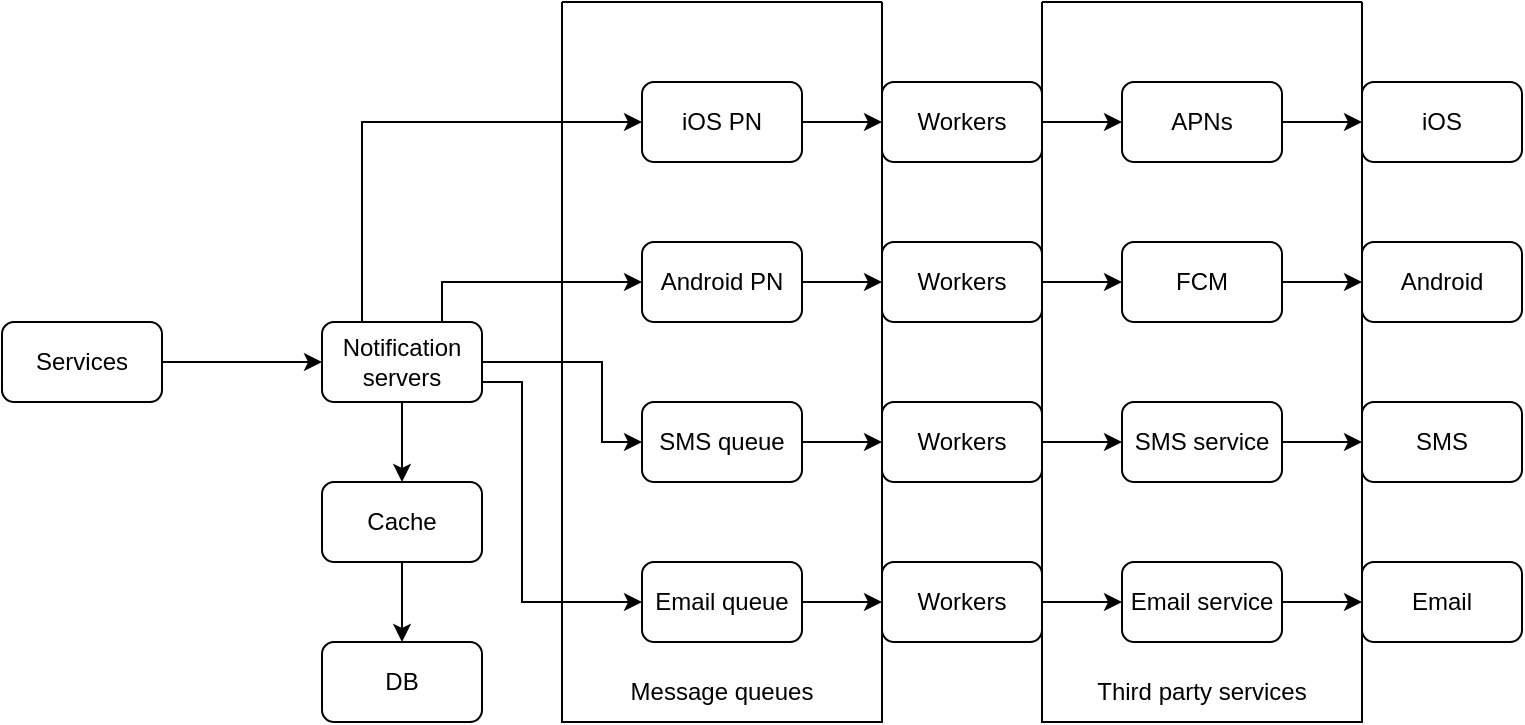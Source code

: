 <mxfile version="23.1.1" type="device">
  <diagram id="5XK8QlfNFUtluHXEVsSS" name="Page-1">
    <mxGraphModel dx="882" dy="578" grid="1" gridSize="10" guides="1" tooltips="1" connect="1" arrows="1" fold="1" page="1" pageScale="1" pageWidth="850" pageHeight="1100" math="0" shadow="0">
      <root>
        <mxCell id="0" />
        <mxCell id="1" parent="0" />
        <mxCell id="zerk3sANQ7iGWGBt3IxB-22" style="edgeStyle=orthogonalEdgeStyle;rounded=0;orthogonalLoop=1;jettySize=auto;html=1;exitX=1;exitY=0.5;exitDx=0;exitDy=0;entryX=0;entryY=0.5;entryDx=0;entryDy=0;" edge="1" parent="1" source="zerk3sANQ7iGWGBt3IxB-1" target="zerk3sANQ7iGWGBt3IxB-2">
          <mxGeometry relative="1" as="geometry" />
        </mxCell>
        <mxCell id="zerk3sANQ7iGWGBt3IxB-1" value="Services" style="rounded=1;whiteSpace=wrap;html=1;" vertex="1" parent="1">
          <mxGeometry x="40" y="160" width="80" height="40" as="geometry" />
        </mxCell>
        <mxCell id="zerk3sANQ7iGWGBt3IxB-23" style="edgeStyle=orthogonalEdgeStyle;rounded=0;orthogonalLoop=1;jettySize=auto;html=1;exitX=0.5;exitY=1;exitDx=0;exitDy=0;entryX=0.5;entryY=0;entryDx=0;entryDy=0;" edge="1" parent="1" source="zerk3sANQ7iGWGBt3IxB-2" target="zerk3sANQ7iGWGBt3IxB-19">
          <mxGeometry relative="1" as="geometry" />
        </mxCell>
        <mxCell id="zerk3sANQ7iGWGBt3IxB-26" style="edgeStyle=orthogonalEdgeStyle;rounded=0;orthogonalLoop=1;jettySize=auto;html=1;exitX=0.25;exitY=0;exitDx=0;exitDy=0;entryX=0;entryY=0.5;entryDx=0;entryDy=0;" edge="1" parent="1" source="zerk3sANQ7iGWGBt3IxB-2" target="zerk3sANQ7iGWGBt3IxB-3">
          <mxGeometry relative="1" as="geometry" />
        </mxCell>
        <mxCell id="zerk3sANQ7iGWGBt3IxB-27" style="edgeStyle=orthogonalEdgeStyle;rounded=0;orthogonalLoop=1;jettySize=auto;html=1;exitX=0.75;exitY=0;exitDx=0;exitDy=0;entryX=0;entryY=0.5;entryDx=0;entryDy=0;" edge="1" parent="1" source="zerk3sANQ7iGWGBt3IxB-2" target="zerk3sANQ7iGWGBt3IxB-4">
          <mxGeometry relative="1" as="geometry" />
        </mxCell>
        <mxCell id="zerk3sANQ7iGWGBt3IxB-28" style="edgeStyle=orthogonalEdgeStyle;rounded=0;orthogonalLoop=1;jettySize=auto;html=1;exitX=1;exitY=0.75;exitDx=0;exitDy=0;entryX=0;entryY=0.5;entryDx=0;entryDy=0;" edge="1" parent="1" source="zerk3sANQ7iGWGBt3IxB-2" target="zerk3sANQ7iGWGBt3IxB-6">
          <mxGeometry relative="1" as="geometry">
            <Array as="points">
              <mxPoint x="300" y="190" />
              <mxPoint x="300" y="300" />
            </Array>
          </mxGeometry>
        </mxCell>
        <mxCell id="zerk3sANQ7iGWGBt3IxB-29" style="edgeStyle=orthogonalEdgeStyle;rounded=0;orthogonalLoop=1;jettySize=auto;html=1;exitX=1;exitY=0.5;exitDx=0;exitDy=0;entryX=0;entryY=0.5;entryDx=0;entryDy=0;" edge="1" parent="1" source="zerk3sANQ7iGWGBt3IxB-2" target="zerk3sANQ7iGWGBt3IxB-5">
          <mxGeometry relative="1" as="geometry">
            <Array as="points">
              <mxPoint x="340" y="180" />
              <mxPoint x="340" y="220" />
            </Array>
          </mxGeometry>
        </mxCell>
        <mxCell id="zerk3sANQ7iGWGBt3IxB-2" value="Notification servers" style="rounded=1;whiteSpace=wrap;html=1;" vertex="1" parent="1">
          <mxGeometry x="200" y="160" width="80" height="40" as="geometry" />
        </mxCell>
        <mxCell id="zerk3sANQ7iGWGBt3IxB-30" style="edgeStyle=orthogonalEdgeStyle;rounded=0;orthogonalLoop=1;jettySize=auto;html=1;exitX=1;exitY=0.5;exitDx=0;exitDy=0;entryX=0;entryY=0.5;entryDx=0;entryDy=0;" edge="1" parent="1" source="zerk3sANQ7iGWGBt3IxB-3" target="zerk3sANQ7iGWGBt3IxB-7">
          <mxGeometry relative="1" as="geometry" />
        </mxCell>
        <mxCell id="zerk3sANQ7iGWGBt3IxB-3" value="iOS PN" style="rounded=1;whiteSpace=wrap;html=1;" vertex="1" parent="1">
          <mxGeometry x="360" y="40" width="80" height="40" as="geometry" />
        </mxCell>
        <mxCell id="zerk3sANQ7iGWGBt3IxB-34" style="edgeStyle=orthogonalEdgeStyle;rounded=0;orthogonalLoop=1;jettySize=auto;html=1;exitX=1;exitY=0.5;exitDx=0;exitDy=0;entryX=0;entryY=0.5;entryDx=0;entryDy=0;" edge="1" parent="1" source="zerk3sANQ7iGWGBt3IxB-4" target="zerk3sANQ7iGWGBt3IxB-8">
          <mxGeometry relative="1" as="geometry" />
        </mxCell>
        <mxCell id="zerk3sANQ7iGWGBt3IxB-4" value="Android PN" style="rounded=1;whiteSpace=wrap;html=1;" vertex="1" parent="1">
          <mxGeometry x="360" y="120" width="80" height="40" as="geometry" />
        </mxCell>
        <mxCell id="zerk3sANQ7iGWGBt3IxB-37" style="edgeStyle=orthogonalEdgeStyle;rounded=0;orthogonalLoop=1;jettySize=auto;html=1;exitX=1;exitY=0.5;exitDx=0;exitDy=0;entryX=0;entryY=0.5;entryDx=0;entryDy=0;" edge="1" parent="1" source="zerk3sANQ7iGWGBt3IxB-5" target="zerk3sANQ7iGWGBt3IxB-9">
          <mxGeometry relative="1" as="geometry" />
        </mxCell>
        <mxCell id="zerk3sANQ7iGWGBt3IxB-5" value="SMS queue" style="rounded=1;whiteSpace=wrap;html=1;" vertex="1" parent="1">
          <mxGeometry x="360" y="200" width="80" height="40" as="geometry" />
        </mxCell>
        <mxCell id="zerk3sANQ7iGWGBt3IxB-40" style="edgeStyle=orthogonalEdgeStyle;rounded=0;orthogonalLoop=1;jettySize=auto;html=1;exitX=1;exitY=0.5;exitDx=0;exitDy=0;" edge="1" parent="1" source="zerk3sANQ7iGWGBt3IxB-6" target="zerk3sANQ7iGWGBt3IxB-10">
          <mxGeometry relative="1" as="geometry" />
        </mxCell>
        <mxCell id="zerk3sANQ7iGWGBt3IxB-6" value="Email queue" style="rounded=1;whiteSpace=wrap;html=1;" vertex="1" parent="1">
          <mxGeometry x="360" y="280" width="80" height="40" as="geometry" />
        </mxCell>
        <mxCell id="zerk3sANQ7iGWGBt3IxB-31" style="edgeStyle=orthogonalEdgeStyle;rounded=0;orthogonalLoop=1;jettySize=auto;html=1;exitX=1;exitY=0.5;exitDx=0;exitDy=0;entryX=0;entryY=0.5;entryDx=0;entryDy=0;" edge="1" parent="1" source="zerk3sANQ7iGWGBt3IxB-7" target="zerk3sANQ7iGWGBt3IxB-15">
          <mxGeometry relative="1" as="geometry" />
        </mxCell>
        <mxCell id="zerk3sANQ7iGWGBt3IxB-7" value="Workers" style="rounded=1;whiteSpace=wrap;html=1;" vertex="1" parent="1">
          <mxGeometry x="480" y="40" width="80" height="40" as="geometry" />
        </mxCell>
        <mxCell id="zerk3sANQ7iGWGBt3IxB-35" style="edgeStyle=orthogonalEdgeStyle;rounded=0;orthogonalLoop=1;jettySize=auto;html=1;exitX=1;exitY=0.5;exitDx=0;exitDy=0;entryX=0;entryY=0.5;entryDx=0;entryDy=0;" edge="1" parent="1" source="zerk3sANQ7iGWGBt3IxB-8" target="zerk3sANQ7iGWGBt3IxB-16">
          <mxGeometry relative="1" as="geometry" />
        </mxCell>
        <mxCell id="zerk3sANQ7iGWGBt3IxB-8" value="Workers" style="rounded=1;whiteSpace=wrap;html=1;" vertex="1" parent="1">
          <mxGeometry x="480" y="120" width="80" height="40" as="geometry" />
        </mxCell>
        <mxCell id="zerk3sANQ7iGWGBt3IxB-38" style="edgeStyle=orthogonalEdgeStyle;rounded=0;orthogonalLoop=1;jettySize=auto;html=1;exitX=1;exitY=0.5;exitDx=0;exitDy=0;entryX=0;entryY=0.5;entryDx=0;entryDy=0;" edge="1" parent="1" source="zerk3sANQ7iGWGBt3IxB-9" target="zerk3sANQ7iGWGBt3IxB-17">
          <mxGeometry relative="1" as="geometry" />
        </mxCell>
        <mxCell id="zerk3sANQ7iGWGBt3IxB-9" value="Workers" style="rounded=1;whiteSpace=wrap;html=1;" vertex="1" parent="1">
          <mxGeometry x="480" y="200" width="80" height="40" as="geometry" />
        </mxCell>
        <mxCell id="zerk3sANQ7iGWGBt3IxB-41" style="edgeStyle=orthogonalEdgeStyle;rounded=0;orthogonalLoop=1;jettySize=auto;html=1;exitX=1;exitY=0.5;exitDx=0;exitDy=0;entryX=0;entryY=0.5;entryDx=0;entryDy=0;" edge="1" parent="1" source="zerk3sANQ7iGWGBt3IxB-10" target="zerk3sANQ7iGWGBt3IxB-18">
          <mxGeometry relative="1" as="geometry" />
        </mxCell>
        <mxCell id="zerk3sANQ7iGWGBt3IxB-10" value="Workers" style="rounded=1;whiteSpace=wrap;html=1;" vertex="1" parent="1">
          <mxGeometry x="480" y="280" width="80" height="40" as="geometry" />
        </mxCell>
        <mxCell id="zerk3sANQ7iGWGBt3IxB-11" value="iOS" style="rounded=1;whiteSpace=wrap;html=1;" vertex="1" parent="1">
          <mxGeometry x="720" y="40" width="80" height="40" as="geometry" />
        </mxCell>
        <mxCell id="zerk3sANQ7iGWGBt3IxB-12" value="Android" style="rounded=1;whiteSpace=wrap;html=1;" vertex="1" parent="1">
          <mxGeometry x="720" y="120" width="80" height="40" as="geometry" />
        </mxCell>
        <mxCell id="zerk3sANQ7iGWGBt3IxB-13" value="SMS" style="rounded=1;whiteSpace=wrap;html=1;" vertex="1" parent="1">
          <mxGeometry x="720" y="200" width="80" height="40" as="geometry" />
        </mxCell>
        <mxCell id="zerk3sANQ7iGWGBt3IxB-14" value="Email" style="rounded=1;whiteSpace=wrap;html=1;" vertex="1" parent="1">
          <mxGeometry x="720" y="280" width="80" height="40" as="geometry" />
        </mxCell>
        <mxCell id="zerk3sANQ7iGWGBt3IxB-33" style="edgeStyle=orthogonalEdgeStyle;rounded=0;orthogonalLoop=1;jettySize=auto;html=1;exitX=1;exitY=0.5;exitDx=0;exitDy=0;entryX=0;entryY=0.5;entryDx=0;entryDy=0;" edge="1" parent="1" source="zerk3sANQ7iGWGBt3IxB-15" target="zerk3sANQ7iGWGBt3IxB-11">
          <mxGeometry relative="1" as="geometry" />
        </mxCell>
        <mxCell id="zerk3sANQ7iGWGBt3IxB-15" value="APNs" style="rounded=1;whiteSpace=wrap;html=1;" vertex="1" parent="1">
          <mxGeometry x="600" y="40" width="80" height="40" as="geometry" />
        </mxCell>
        <mxCell id="zerk3sANQ7iGWGBt3IxB-36" style="edgeStyle=orthogonalEdgeStyle;rounded=0;orthogonalLoop=1;jettySize=auto;html=1;exitX=1;exitY=0.5;exitDx=0;exitDy=0;entryX=0;entryY=0.5;entryDx=0;entryDy=0;" edge="1" parent="1" source="zerk3sANQ7iGWGBt3IxB-16" target="zerk3sANQ7iGWGBt3IxB-12">
          <mxGeometry relative="1" as="geometry" />
        </mxCell>
        <mxCell id="zerk3sANQ7iGWGBt3IxB-16" value="FCM" style="rounded=1;whiteSpace=wrap;html=1;" vertex="1" parent="1">
          <mxGeometry x="600" y="120" width="80" height="40" as="geometry" />
        </mxCell>
        <mxCell id="zerk3sANQ7iGWGBt3IxB-39" style="edgeStyle=orthogonalEdgeStyle;rounded=0;orthogonalLoop=1;jettySize=auto;html=1;exitX=1;exitY=0.5;exitDx=0;exitDy=0;entryX=0;entryY=0.5;entryDx=0;entryDy=0;" edge="1" parent="1" source="zerk3sANQ7iGWGBt3IxB-17" target="zerk3sANQ7iGWGBt3IxB-13">
          <mxGeometry relative="1" as="geometry" />
        </mxCell>
        <mxCell id="zerk3sANQ7iGWGBt3IxB-17" value="SMS service" style="rounded=1;whiteSpace=wrap;html=1;" vertex="1" parent="1">
          <mxGeometry x="600" y="200" width="80" height="40" as="geometry" />
        </mxCell>
        <mxCell id="zerk3sANQ7iGWGBt3IxB-42" style="edgeStyle=orthogonalEdgeStyle;rounded=0;orthogonalLoop=1;jettySize=auto;html=1;exitX=1;exitY=0.5;exitDx=0;exitDy=0;entryX=0;entryY=0.5;entryDx=0;entryDy=0;" edge="1" parent="1" source="zerk3sANQ7iGWGBt3IxB-18" target="zerk3sANQ7iGWGBt3IxB-14">
          <mxGeometry relative="1" as="geometry" />
        </mxCell>
        <mxCell id="zerk3sANQ7iGWGBt3IxB-18" value="Email service" style="rounded=1;whiteSpace=wrap;html=1;" vertex="1" parent="1">
          <mxGeometry x="600" y="280" width="80" height="40" as="geometry" />
        </mxCell>
        <mxCell id="zerk3sANQ7iGWGBt3IxB-24" style="edgeStyle=orthogonalEdgeStyle;rounded=0;orthogonalLoop=1;jettySize=auto;html=1;exitX=0.5;exitY=1;exitDx=0;exitDy=0;entryX=0.5;entryY=0;entryDx=0;entryDy=0;" edge="1" parent="1" source="zerk3sANQ7iGWGBt3IxB-19" target="zerk3sANQ7iGWGBt3IxB-20">
          <mxGeometry relative="1" as="geometry" />
        </mxCell>
        <mxCell id="zerk3sANQ7iGWGBt3IxB-19" value="Cache" style="rounded=1;whiteSpace=wrap;html=1;" vertex="1" parent="1">
          <mxGeometry x="200" y="240" width="80" height="40" as="geometry" />
        </mxCell>
        <mxCell id="zerk3sANQ7iGWGBt3IxB-20" value="DB" style="rounded=1;whiteSpace=wrap;html=1;" vertex="1" parent="1">
          <mxGeometry x="200" y="320" width="80" height="40" as="geometry" />
        </mxCell>
        <mxCell id="zerk3sANQ7iGWGBt3IxB-43" value="" style="swimlane;startSize=0;" vertex="1" parent="1">
          <mxGeometry x="560" width="160" height="360" as="geometry" />
        </mxCell>
        <mxCell id="zerk3sANQ7iGWGBt3IxB-44" value="" style="swimlane;startSize=0;" vertex="1" parent="1">
          <mxGeometry x="320" width="160" height="360" as="geometry" />
        </mxCell>
        <mxCell id="zerk3sANQ7iGWGBt3IxB-46" value="Message queues" style="text;html=1;strokeColor=none;fillColor=none;align=center;verticalAlign=middle;whiteSpace=wrap;rounded=0;" vertex="1" parent="zerk3sANQ7iGWGBt3IxB-44">
          <mxGeometry y="330" width="160" height="30" as="geometry" />
        </mxCell>
        <mxCell id="zerk3sANQ7iGWGBt3IxB-45" value="Third party services" style="text;html=1;strokeColor=none;fillColor=none;align=center;verticalAlign=middle;whiteSpace=wrap;rounded=0;" vertex="1" parent="1">
          <mxGeometry x="560" y="330" width="160" height="30" as="geometry" />
        </mxCell>
      </root>
    </mxGraphModel>
  </diagram>
</mxfile>
